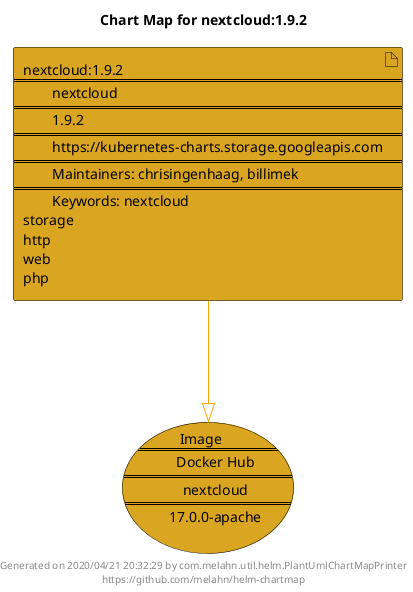 @startuml
skinparam linetype ortho
skinparam backgroundColor white
skinparam usecaseBorderColor black
skinparam usecaseArrowColor LightSlateGray
skinparam artifactBorderColor black
skinparam artifactArrowColor LightSlateGray

title Chart Map for nextcloud:1.9.2

'There is one referenced Helm Chart
artifact "nextcloud:1.9.2\n====\n\tnextcloud\n====\n\t1.9.2\n====\n\thttps://kubernetes-charts.storage.googleapis.com\n====\n\tMaintainers: chrisingenhaag, billimek\n====\n\tKeywords: nextcloud\nstorage\nhttp\nweb\nphp" as nextcloud_1_9_2 #GoldenRod

'There is one referenced Docker Image
usecase "Image\n====\n\tDocker Hub\n====\n\tnextcloud\n====\n\t17.0.0-apache" as nextcloud_17_0_0_apache #GoldenRod

'Chart Dependencies
nextcloud_1_9_2--[#orange]-|>nextcloud_17_0_0_apache

center footer Generated on 2020/04/21 20:32:29 by com.melahn.util.helm.PlantUmlChartMapPrinter\nhttps://github.com/melahn/helm-chartmap
@enduml
